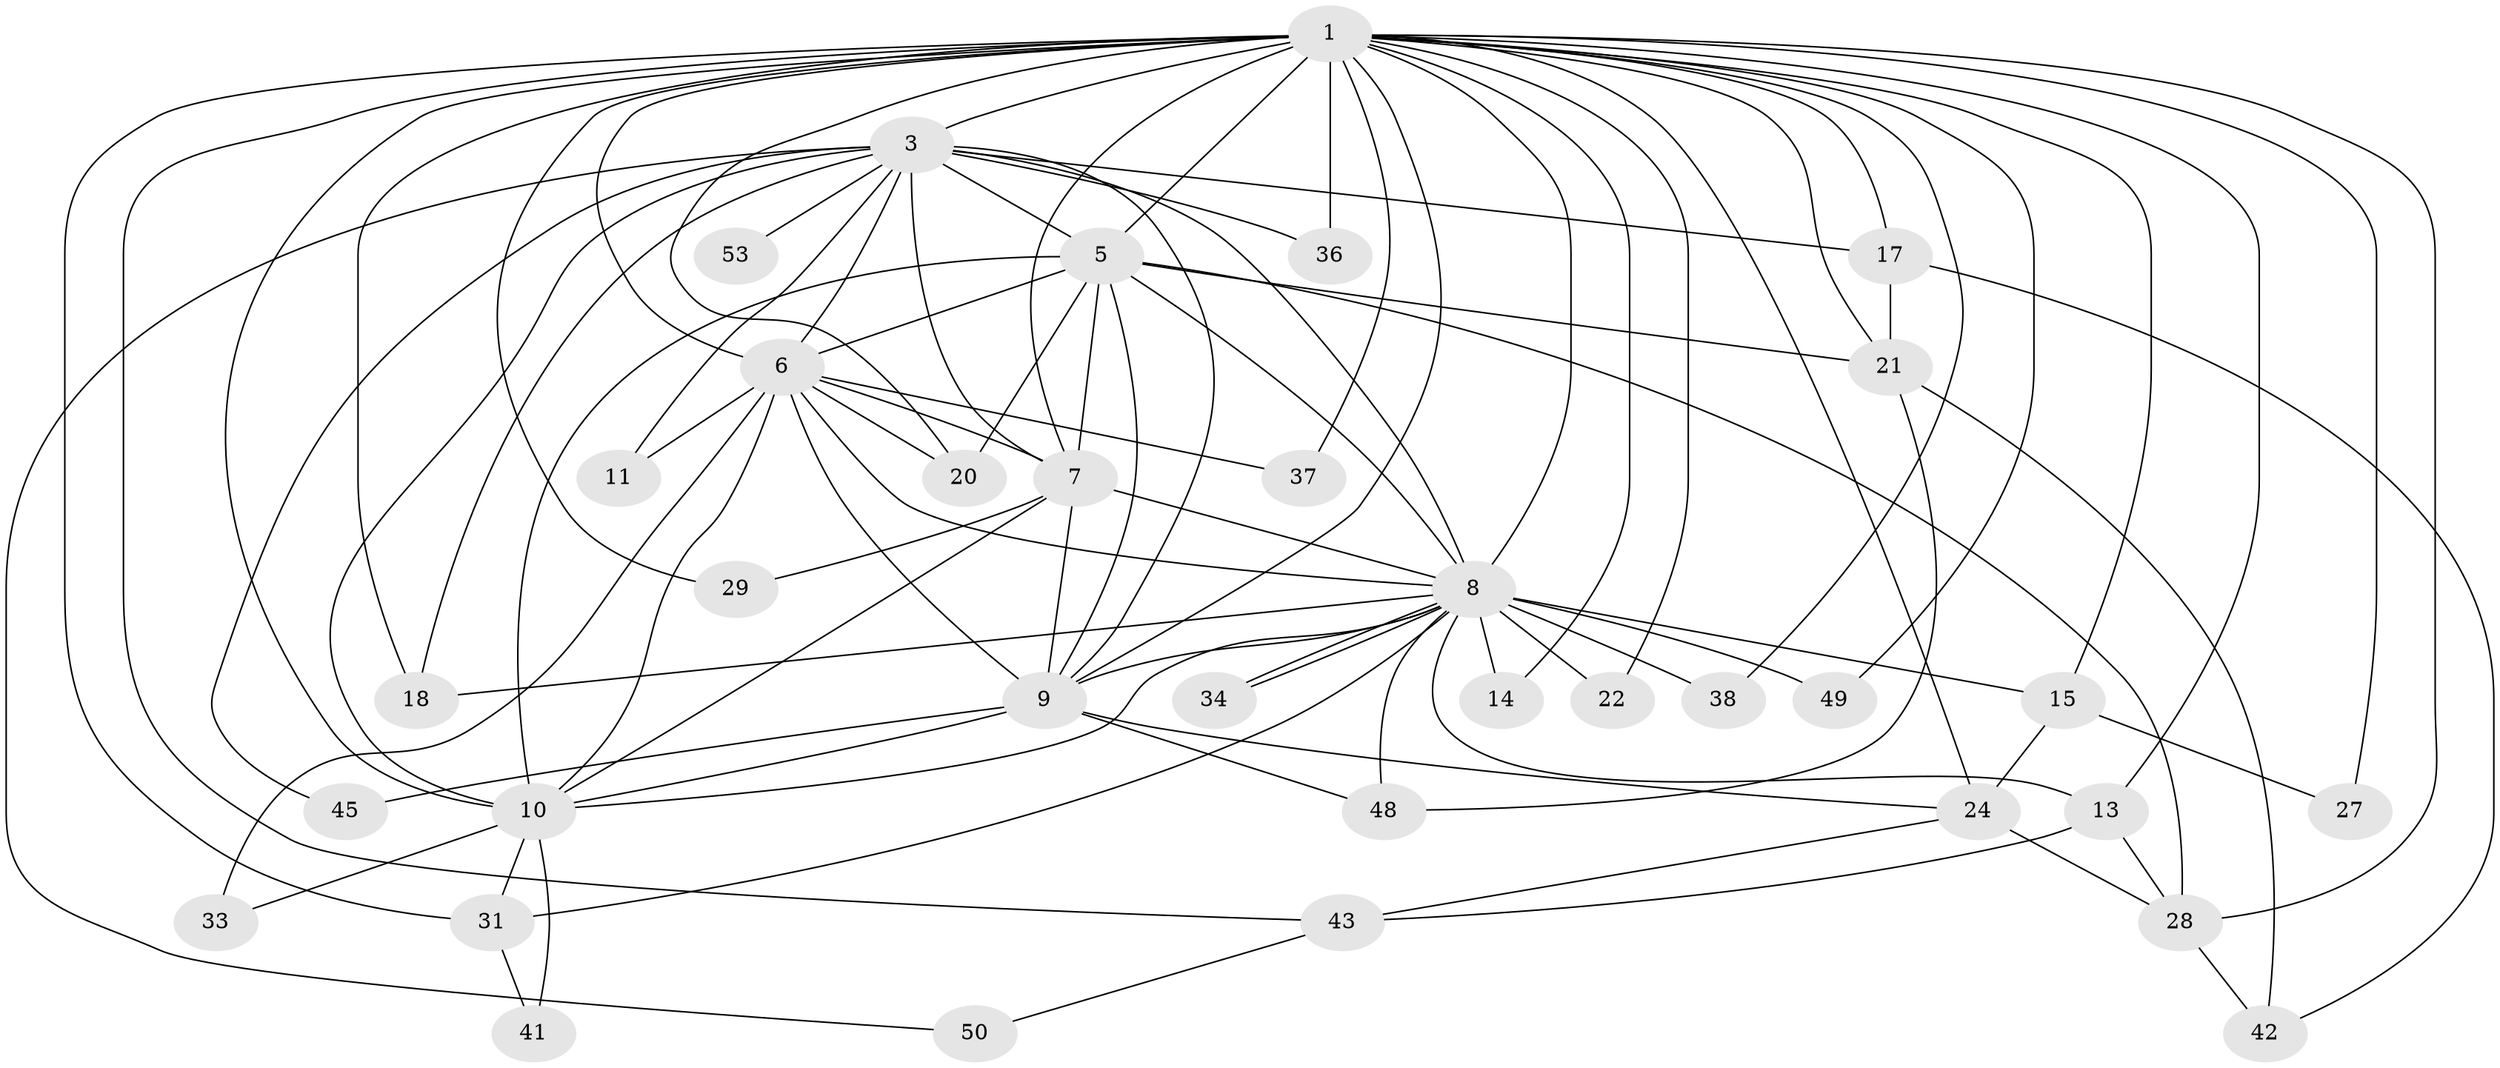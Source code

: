 // Generated by graph-tools (version 1.1) at 2025/51/02/27/25 19:51:45]
// undirected, 35 vertices, 91 edges
graph export_dot {
graph [start="1"]
  node [color=gray90,style=filled];
  1 [super="+2"];
  3 [super="+4"];
  5 [super="+25"];
  6 [super="+12"];
  7 [super="+16"];
  8 [super="+44"];
  9 [super="+35"];
  10 [super="+39"];
  11;
  13 [super="+30"];
  14;
  15 [super="+19"];
  17;
  18 [super="+26"];
  20;
  21 [super="+23"];
  22;
  24 [super="+32"];
  27;
  28 [super="+54"];
  29 [super="+47"];
  31 [super="+40"];
  33;
  34;
  36;
  37;
  38;
  41;
  42 [super="+46"];
  43 [super="+51"];
  45;
  48 [super="+52"];
  49;
  50;
  53;
  1 -- 3 [weight=4];
  1 -- 5 [weight=2];
  1 -- 6 [weight=2];
  1 -- 7 [weight=2];
  1 -- 8 [weight=3];
  1 -- 9 [weight=2];
  1 -- 10 [weight=2];
  1 -- 22;
  1 -- 27;
  1 -- 28;
  1 -- 37;
  1 -- 49;
  1 -- 13;
  1 -- 14;
  1 -- 15 [weight=2];
  1 -- 17;
  1 -- 20;
  1 -- 21;
  1 -- 24;
  1 -- 29 [weight=2];
  1 -- 36;
  1 -- 38;
  1 -- 31;
  1 -- 43;
  1 -- 18;
  3 -- 5 [weight=2];
  3 -- 6 [weight=2];
  3 -- 7 [weight=2];
  3 -- 8 [weight=2];
  3 -- 9 [weight=3];
  3 -- 10 [weight=2];
  3 -- 18;
  3 -- 45;
  3 -- 53 [weight=2];
  3 -- 36;
  3 -- 11;
  3 -- 17;
  3 -- 50;
  5 -- 6;
  5 -- 7;
  5 -- 8;
  5 -- 9;
  5 -- 10;
  5 -- 21;
  5 -- 28;
  5 -- 20;
  6 -- 7 [weight=2];
  6 -- 8;
  6 -- 9;
  6 -- 10;
  6 -- 11;
  6 -- 20;
  6 -- 33;
  6 -- 37;
  7 -- 8 [weight=2];
  7 -- 9;
  7 -- 10;
  7 -- 29;
  8 -- 9;
  8 -- 10 [weight=2];
  8 -- 13;
  8 -- 14;
  8 -- 15;
  8 -- 18;
  8 -- 22;
  8 -- 31;
  8 -- 34;
  8 -- 34;
  8 -- 38;
  8 -- 49;
  8 -- 48;
  9 -- 10;
  9 -- 24;
  9 -- 45;
  9 -- 48;
  10 -- 31;
  10 -- 33;
  10 -- 41;
  13 -- 43;
  13 -- 28;
  15 -- 27;
  15 -- 24;
  17 -- 21;
  17 -- 42;
  21 -- 42;
  21 -- 48;
  24 -- 28;
  24 -- 43;
  28 -- 42;
  31 -- 41;
  43 -- 50;
}
